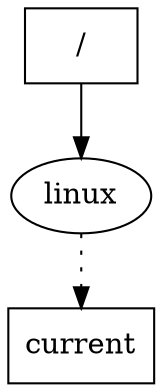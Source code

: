 /* Envoy connection bytecounts and claim trees
 * Host: druid-0.xeno.cl.cam.ac.uk:9922
 * Time: Sat Dec 30 14:48:18 2006
 */

/* Connections:
 *   druid-0.xeno.cl.cam.ac.uk:48738 CLIENT_IN:
 *     messages/bytes in     : 5/91
 *     messages/bytes out    : 5/314
 *   moonraider-0.xeno.cl.cam.ac.uk:9923 STORAGE_OUT:
 *     messages/bytes in     : 9/699
 *     messages/bytes out    : 9/147
 *   skiing-0.xeno.cl.cam.ac.uk:9923 STORAGE_OUT:
 *     messages/bytes in     : 10/727
 *     messages/bytes out    : 10/178
 *   druid-1.xeno.cl.cam.ac.uk:60131 CLIENT_IN:
 *     messages/bytes in     : 4/80
 *     messages/bytes out    : 4/223
 *   skiing-0.xeno.cl.cam.ac.uk:9922 ENVOY_IN:
 *     messages/bytes in     : 9/181
 *     messages/bytes out    : 9/599
 *   moonraider-0.xeno.cl.cam.ac.uk:9922 ENVOY_IN:
 *     messages/bytes in     : 106/3152
 *     messages/bytes out    : 105/5057
 *   moonraider-0.xeno.cl.cam.ac.uk:9922 ENVOY_OUT:
 *     messages/bytes in     : 3/39
 *     messages/bytes out    : 3/385
 */

/* lease root is / */
digraph _ {
  _ [shape=box];
  _linux_current [shape=box,label="current"];
  _linux -> _linux_current [style=dotted];
  _ [label="/"];
  _ -> _linux;
  _linux [label="linux"];
}
